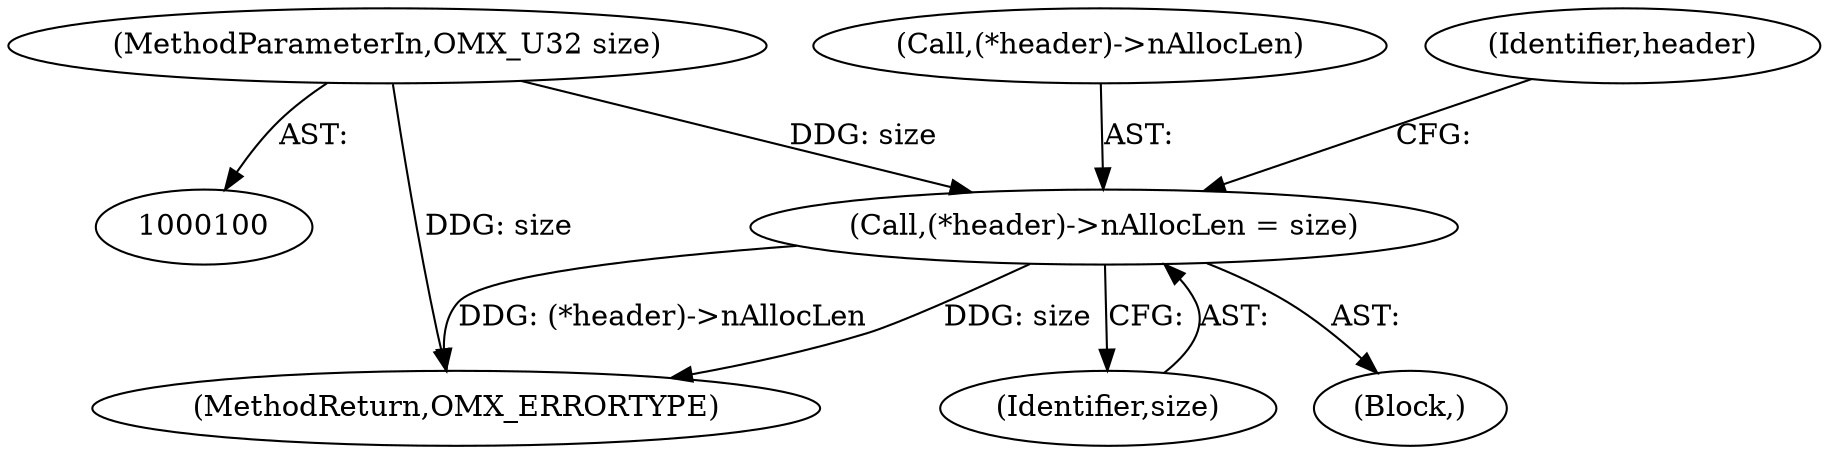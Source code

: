 digraph "0_Android_d834160d9759f1098df692b34e6eeb548f9e317b@pointer" {
"1000165" [label="(Call,(*header)->nAllocLen = size)"];
"1000104" [label="(MethodParameterIn,OMX_U32 size)"];
"1000165" [label="(Call,(*header)->nAllocLen = size)"];
"1000106" [label="(Block,)"];
"1000166" [label="(Call,(*header)->nAllocLen)"];
"1000104" [label="(MethodParameterIn,OMX_U32 size)"];
"1000174" [label="(Identifier,header)"];
"1000313" [label="(MethodReturn,OMX_ERRORTYPE)"];
"1000170" [label="(Identifier,size)"];
"1000165" -> "1000106"  [label="AST: "];
"1000165" -> "1000170"  [label="CFG: "];
"1000166" -> "1000165"  [label="AST: "];
"1000170" -> "1000165"  [label="AST: "];
"1000174" -> "1000165"  [label="CFG: "];
"1000165" -> "1000313"  [label="DDG: (*header)->nAllocLen"];
"1000165" -> "1000313"  [label="DDG: size"];
"1000104" -> "1000165"  [label="DDG: size"];
"1000104" -> "1000100"  [label="AST: "];
"1000104" -> "1000313"  [label="DDG: size"];
}
